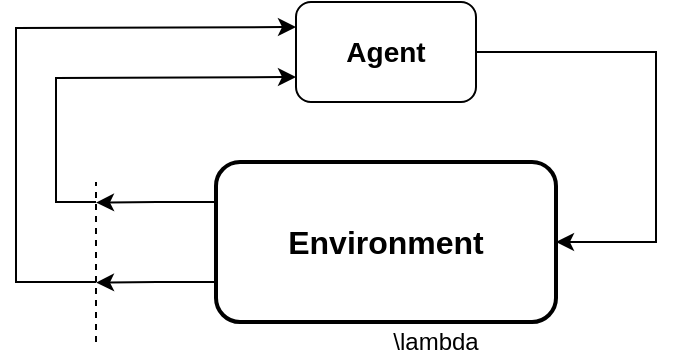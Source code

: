 <mxfile version="14.5.0" type="github">
  <diagram id="NEhHKkcjUEfHVbFgBnRx" name="Page-1">
    <mxGraphModel dx="716" dy="378" grid="1" gridSize="10" guides="1" tooltips="1" connect="1" arrows="1" fold="1" page="1" pageScale="1" pageWidth="827" pageHeight="1169" math="0" shadow="0">
      <root>
        <mxCell id="0" />
        <mxCell id="1" parent="0" />
        <mxCell id="ELITJDshUzZdKB17MEa8-15" style="edgeStyle=orthogonalEdgeStyle;rounded=0;sketch=0;jumpStyle=none;orthogonalLoop=1;jettySize=auto;html=1;exitX=1;exitY=0.5;exitDx=0;exitDy=0;entryX=1;entryY=0.5;entryDx=0;entryDy=0;shadow=0;" edge="1" parent="1" source="ELITJDshUzZdKB17MEa8-1" target="ELITJDshUzZdKB17MEa8-2">
          <mxGeometry relative="1" as="geometry">
            <Array as="points">
              <mxPoint x="520" y="155" />
              <mxPoint x="520" y="250" />
            </Array>
          </mxGeometry>
        </mxCell>
        <mxCell id="ELITJDshUzZdKB17MEa8-1" value="&lt;b&gt;&lt;font style=&quot;font-size: 14px&quot;&gt;Agent&lt;/font&gt;&lt;/b&gt;" style="rounded=1;whiteSpace=wrap;html=1;strokeWidth=1;" vertex="1" parent="1">
          <mxGeometry x="340" y="130" width="90" height="50" as="geometry" />
        </mxCell>
        <mxCell id="ELITJDshUzZdKB17MEa8-13" style="edgeStyle=orthogonalEdgeStyle;rounded=0;sketch=0;jumpStyle=none;orthogonalLoop=1;jettySize=auto;html=1;exitX=0;exitY=0.25;exitDx=0;exitDy=0;shadow=0;" edge="1" parent="1" source="ELITJDshUzZdKB17MEa8-2">
          <mxGeometry relative="1" as="geometry">
            <mxPoint x="240.0" y="230.276" as="targetPoint" />
          </mxGeometry>
        </mxCell>
        <mxCell id="ELITJDshUzZdKB17MEa8-14" style="edgeStyle=orthogonalEdgeStyle;rounded=0;sketch=0;jumpStyle=none;orthogonalLoop=1;jettySize=auto;html=1;exitX=0;exitY=0.75;exitDx=0;exitDy=0;shadow=0;" edge="1" parent="1" source="ELITJDshUzZdKB17MEa8-2">
          <mxGeometry relative="1" as="geometry">
            <mxPoint x="240.0" y="270.276" as="targetPoint" />
          </mxGeometry>
        </mxCell>
        <mxCell id="ELITJDshUzZdKB17MEa8-2" value="&lt;b&gt;&lt;font style=&quot;font-size: 16px&quot;&gt;Environment&lt;/font&gt;&lt;/b&gt;" style="rounded=1;whiteSpace=wrap;html=1;strokeWidth=2;" vertex="1" parent="1">
          <mxGeometry x="300" y="210" width="170" height="80" as="geometry" />
        </mxCell>
        <mxCell id="ELITJDshUzZdKB17MEa8-7" value="" style="endArrow=none;dashed=1;html=1;" edge="1" parent="1">
          <mxGeometry width="50" height="50" relative="1" as="geometry">
            <mxPoint x="240" y="300" as="sourcePoint" />
            <mxPoint x="240" y="220" as="targetPoint" />
          </mxGeometry>
        </mxCell>
        <mxCell id="ELITJDshUzZdKB17MEa8-10" value="" style="endArrow=classic;html=1;rounded=0;entryX=0;entryY=0.25;entryDx=0;entryDy=0;" edge="1" parent="1" target="ELITJDshUzZdKB17MEa8-1">
          <mxGeometry width="50" height="50" relative="1" as="geometry">
            <mxPoint x="240" y="270" as="sourcePoint" />
            <mxPoint x="170" y="150" as="targetPoint" />
            <Array as="points">
              <mxPoint x="200" y="270" />
              <mxPoint x="200" y="143" />
            </Array>
          </mxGeometry>
        </mxCell>
        <mxCell id="ELITJDshUzZdKB17MEa8-12" value="" style="endArrow=classic;html=1;shadow=0;rounded=0;entryX=0;entryY=0.75;entryDx=0;entryDy=0;" edge="1" parent="1" target="ELITJDshUzZdKB17MEa8-1">
          <mxGeometry width="50" height="50" relative="1" as="geometry">
            <mxPoint x="240" y="230" as="sourcePoint" />
            <mxPoint x="270" y="170" as="targetPoint" />
            <Array as="points">
              <mxPoint x="220" y="230" />
              <mxPoint x="220" y="200" />
              <mxPoint x="220" y="168" />
            </Array>
          </mxGeometry>
        </mxCell>
        <mxCell id="ELITJDshUzZdKB17MEa8-16" value="\lambda" style="text;html=1;strokeColor=none;fillColor=none;align=center;verticalAlign=middle;whiteSpace=wrap;rounded=0;" vertex="1" parent="1">
          <mxGeometry x="390" y="290" width="40" height="20" as="geometry" />
        </mxCell>
      </root>
    </mxGraphModel>
  </diagram>
</mxfile>
